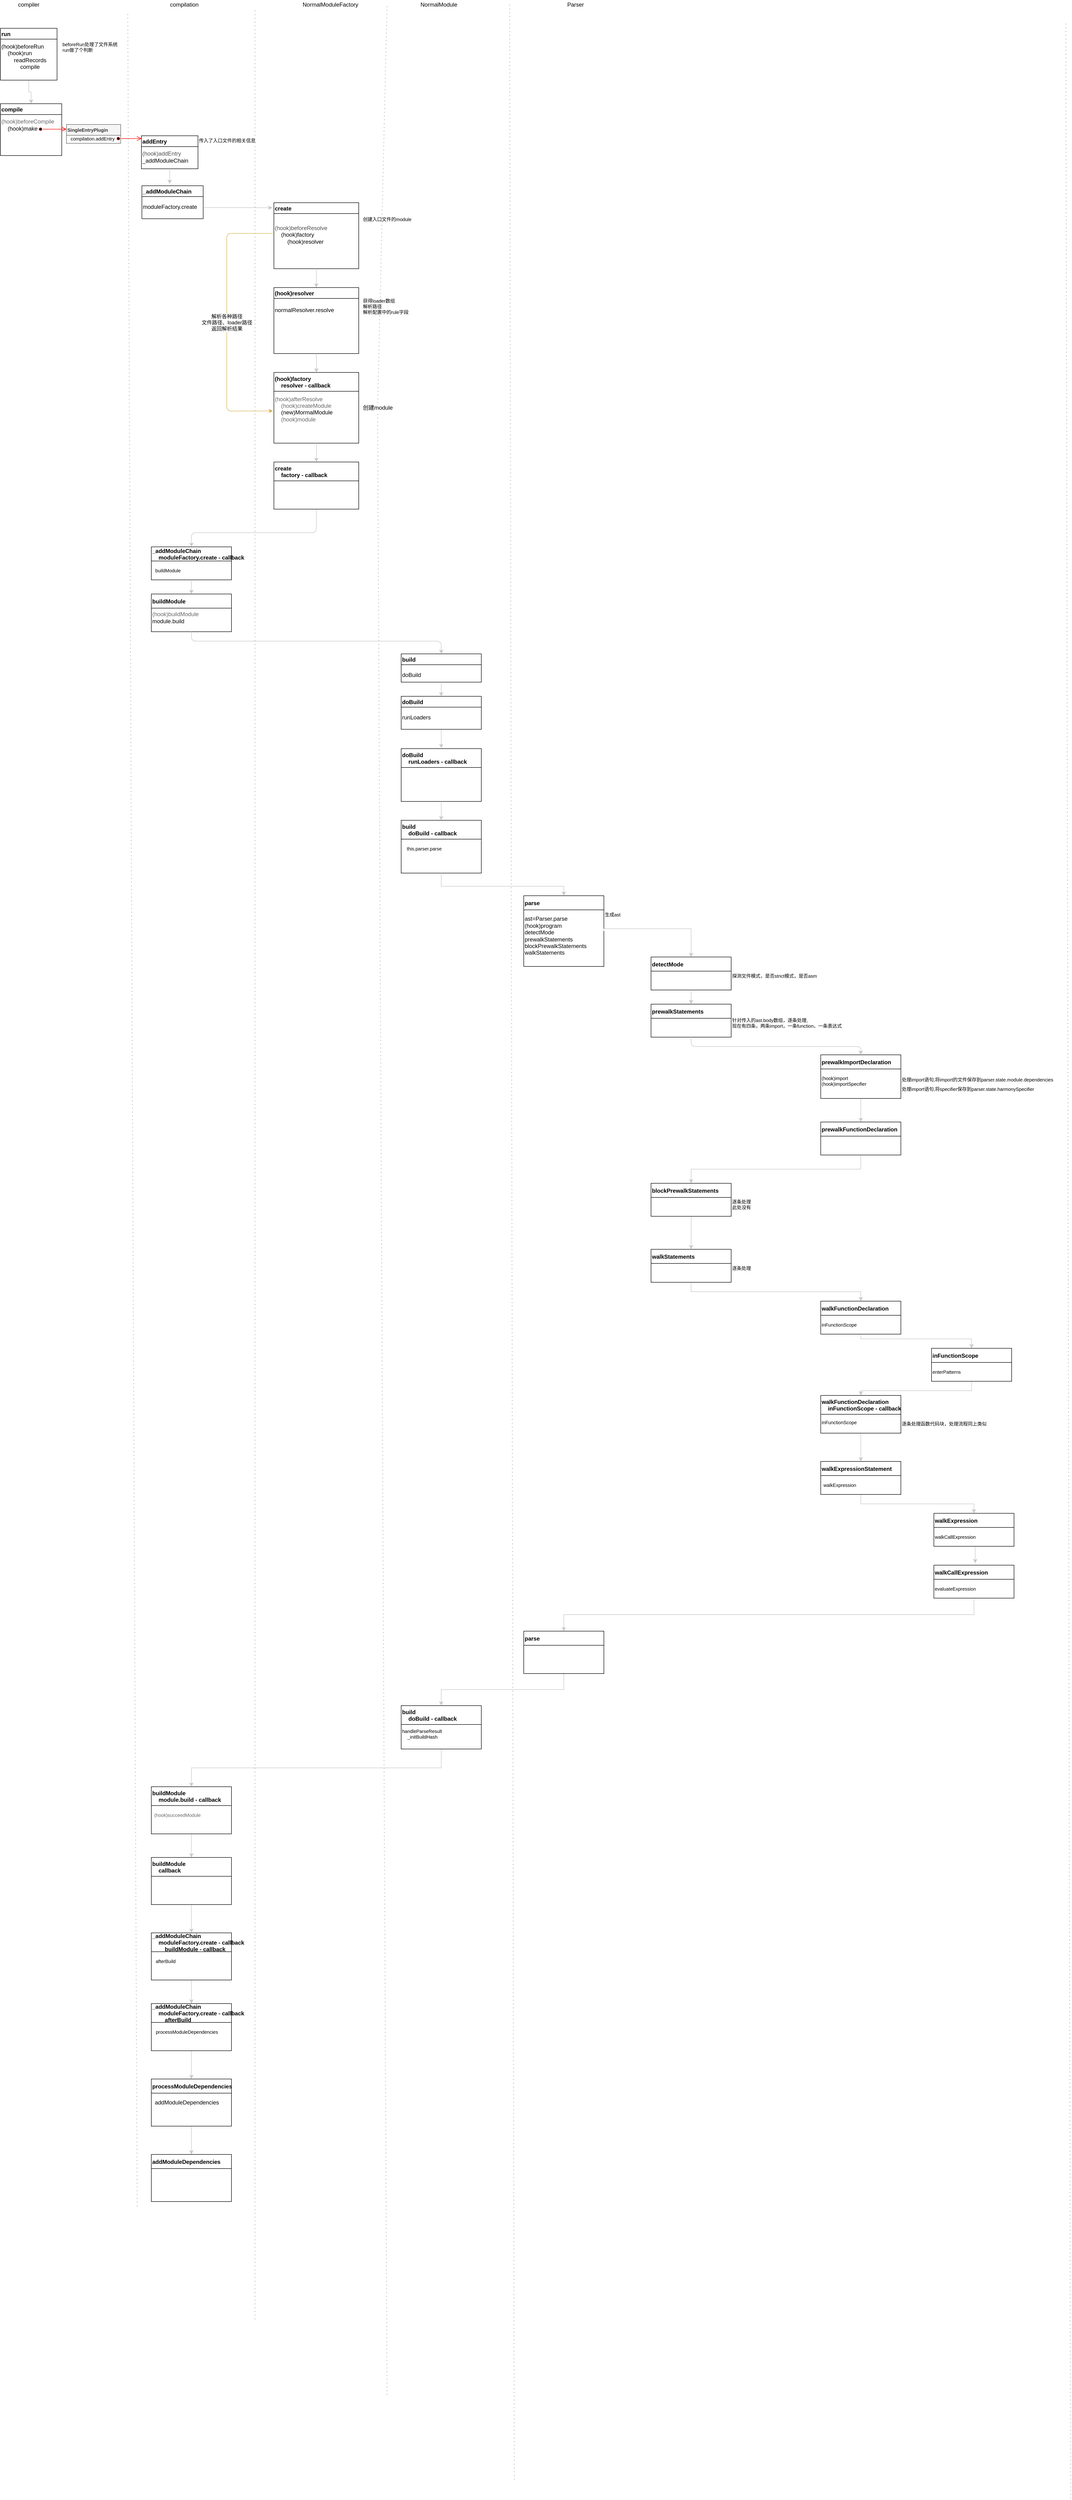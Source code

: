 <mxfile version="14.0.3" type="github">
  <diagram id="6BgOHTFHgBRa7XXHfq-5" name="Page-1">
    <mxGraphModel dx="1920" dy="939" grid="1" gridSize="10" guides="1" tooltips="1" connect="1" arrows="1" fold="1" page="1" pageScale="1" pageWidth="827" pageHeight="1169" math="0" shadow="0">
      <root>
        <mxCell id="0" />
        <mxCell id="1" parent="0" />
        <mxCell id="rxVHNWmWw3qq-OFvizci-1" value="" style="endArrow=none;dashed=1;html=1;dashPattern=1 3;strokeWidth=2;strokeColor=#C7C7C7;" parent="1" edge="1">
          <mxGeometry width="50" height="50" relative="1" as="geometry">
            <mxPoint x="350" y="4750" as="sourcePoint" />
            <mxPoint x="330" y="100" as="targetPoint" />
          </mxGeometry>
        </mxCell>
        <mxCell id="rxVHNWmWw3qq-OFvizci-3" value="compiler" style="text;html=1;strokeColor=none;fillColor=none;align=center;verticalAlign=middle;whiteSpace=wrap;rounded=0;" parent="1" vertex="1">
          <mxGeometry x="100" y="70" width="40" height="20" as="geometry" />
        </mxCell>
        <mxCell id="h6ZV4v813gA91Fd8-JpO-1" style="edgeStyle=orthogonalEdgeStyle;rounded=0;orthogonalLoop=1;jettySize=auto;html=1;entryX=0.5;entryY=0;entryDx=0;entryDy=0;strokeColor=#C7C7C7;" edge="1" parent="1" source="rxVHNWmWw3qq-OFvizci-5" target="rxVHNWmWw3qq-OFvizci-9">
          <mxGeometry relative="1" as="geometry" />
        </mxCell>
        <mxCell id="rxVHNWmWw3qq-OFvizci-5" value="run" style="swimlane;align=left;" parent="1" vertex="1">
          <mxGeometry x="60" y="130" width="120" height="110" as="geometry" />
        </mxCell>
        <mxCell id="rxVHNWmWw3qq-OFvizci-6" value="(hook)beforeRun&lt;br&gt;&amp;nbsp; &amp;nbsp; (hook)run&lt;br&gt;&amp;nbsp; &amp;nbsp; &amp;nbsp; &amp;nbsp; readRecords&lt;br&gt;&amp;nbsp; &amp;nbsp; &amp;nbsp; &amp;nbsp; &amp;nbsp; &amp;nbsp; compile" style="text;html=1;align=left;verticalAlign=middle;resizable=0;points=[];autosize=1;" parent="rxVHNWmWw3qq-OFvizci-5" vertex="1">
          <mxGeometry y="30" width="110" height="60" as="geometry" />
        </mxCell>
        <mxCell id="rxVHNWmWw3qq-OFvizci-9" value="compile" style="swimlane;align=left;" parent="1" vertex="1">
          <mxGeometry x="60" y="290" width="130" height="110" as="geometry" />
        </mxCell>
        <mxCell id="rxVHNWmWw3qq-OFvizci-11" value="&lt;font color=&quot;#666666&quot;&gt;(hook)beforeCompile&lt;br&gt;&lt;/font&gt;&amp;nbsp; &amp;nbsp; (hook)make" style="text;html=1;align=left;verticalAlign=middle;resizable=0;points=[];autosize=1;" parent="rxVHNWmWw3qq-OFvizci-9" vertex="1">
          <mxGeometry y="30" width="130" height="30" as="geometry" />
        </mxCell>
        <mxCell id="QC7sre-XqN9Exx4dISkb-17" value="" style="ellipse;html=1;shape=startState;fillColor=#000000;strokeColor=#ff0000;fontSize=10;align=left;" parent="rxVHNWmWw3qq-OFvizci-9" vertex="1">
          <mxGeometry x="80" y="49" width="10" height="10" as="geometry" />
        </mxCell>
        <mxCell id="rxVHNWmWw3qq-OFvizci-15" value="SingleEntryPlugin" style="swimlane;align=left;fillColor=#f5f5f5;strokeColor=#666666;fontColor=#333333;fontSize=10;" parent="1" vertex="1">
          <mxGeometry x="200" y="334" width="115" height="40" as="geometry" />
        </mxCell>
        <mxCell id="rxVHNWmWw3qq-OFvizci-16" value="compilation.addEntry" style="text;html=1;align=center;verticalAlign=middle;resizable=0;points=[];autosize=1;fontSize=10;" parent="rxVHNWmWw3qq-OFvizci-15" vertex="1">
          <mxGeometry y="20" width="110" height="20" as="geometry" />
        </mxCell>
        <mxCell id="QC7sre-XqN9Exx4dISkb-22" value="" style="ellipse;html=1;shape=startState;fillColor=#000000;strokeColor=#ff0000;fontSize=10;align=left;" parent="rxVHNWmWw3qq-OFvizci-15" vertex="1">
          <mxGeometry x="105" y="25" width="10" height="10" as="geometry" />
        </mxCell>
        <mxCell id="rxVHNWmWw3qq-OFvizci-17" value="compilation" style="text;html=1;strokeColor=none;fillColor=none;align=center;verticalAlign=middle;whiteSpace=wrap;rounded=0;" parent="1" vertex="1">
          <mxGeometry x="430" y="70" width="40" height="20" as="geometry" />
        </mxCell>
        <mxCell id="rxVHNWmWw3qq-OFvizci-18" value="addEntry" style="swimlane;align=left;" parent="1" vertex="1">
          <mxGeometry x="359" y="358" width="120" height="70" as="geometry" />
        </mxCell>
        <mxCell id="rxVHNWmWw3qq-OFvizci-19" value="&lt;font color=&quot;#4d4d4d&quot;&gt;(hook)addEntry&lt;br&gt;&lt;/font&gt;_addModuleChain" style="text;html=1;align=left;verticalAlign=middle;resizable=0;points=[];autosize=1;" parent="rxVHNWmWw3qq-OFvizci-18" vertex="1">
          <mxGeometry y="30" width="110" height="30" as="geometry" />
        </mxCell>
        <mxCell id="rxVHNWmWw3qq-OFvizci-20" value="_addModuleChain" style="swimlane;align=left;" parent="1" vertex="1">
          <mxGeometry x="360" y="464" width="130" height="70" as="geometry" />
        </mxCell>
        <mxCell id="rxVHNWmWw3qq-OFvizci-21" value="moduleFactory.create" style="text;html=1;align=left;verticalAlign=middle;resizable=0;points=[];autosize=1;" parent="rxVHNWmWw3qq-OFvizci-20" vertex="1">
          <mxGeometry y="35" width="130" height="20" as="geometry" />
        </mxCell>
        <mxCell id="rxVHNWmWw3qq-OFvizci-22" value="" style="endArrow=none;dashed=1;html=1;dashPattern=1 3;strokeWidth=2;strokeColor=#C7C7C7;" parent="1" edge="1">
          <mxGeometry width="50" height="50" relative="1" as="geometry">
            <mxPoint x="600" y="4990" as="sourcePoint" />
            <mxPoint x="600.0" y="90" as="targetPoint" />
          </mxGeometry>
        </mxCell>
        <mxCell id="rxVHNWmWw3qq-OFvizci-23" value="NormalModuleFactory" style="text;html=1;strokeColor=none;fillColor=none;align=center;verticalAlign=middle;whiteSpace=wrap;rounded=0;" parent="1" vertex="1">
          <mxGeometry x="740" y="70" width="40" height="20" as="geometry" />
        </mxCell>
        <mxCell id="rxVHNWmWw3qq-OFvizci-25" value="create" style="swimlane;align=left;" parent="1" vertex="1">
          <mxGeometry x="640" y="500" width="180" height="140" as="geometry" />
        </mxCell>
        <mxCell id="rxVHNWmWw3qq-OFvizci-26" value="&lt;font color=&quot;#4d4d4d&quot;&gt;(hook)beforeResolve&lt;br&gt;&lt;/font&gt;&amp;nbsp; &amp;nbsp; (hook)factory&lt;br&gt;&amp;nbsp; &amp;nbsp; &amp;nbsp; &amp;nbsp; (hook)resolver&lt;br&gt;&amp;nbsp; &amp;nbsp; &amp;nbsp; &amp;nbsp; &amp;nbsp; &amp;nbsp;" style="text;html=1;align=left;verticalAlign=middle;resizable=0;points=[];autosize=1;" parent="rxVHNWmWw3qq-OFvizci-25" vertex="1">
          <mxGeometry y="45" width="130" height="60" as="geometry" />
        </mxCell>
        <mxCell id="rxVHNWmWw3qq-OFvizci-27" value="_addModuleChain&#xa;    moduleFactory.create - callback" style="swimlane;align=left;startSize=30;" parent="1" vertex="1">
          <mxGeometry x="380" y="1230" width="170" height="70" as="geometry" />
        </mxCell>
        <mxCell id="rxVHNWmWw3qq-OFvizci-29" value="buildModule" style="text;html=1;align=center;verticalAlign=middle;resizable=0;points=[];autosize=1;fontSize=10;" parent="rxVHNWmWw3qq-OFvizci-27" vertex="1">
          <mxGeometry y="40" width="70" height="20" as="geometry" />
        </mxCell>
        <mxCell id="rxVHNWmWw3qq-OFvizci-30" value="buildModule" style="swimlane;align=left;startSize=30;" parent="1" vertex="1">
          <mxGeometry x="380" y="1330" width="170" height="80" as="geometry" />
        </mxCell>
        <mxCell id="rxVHNWmWw3qq-OFvizci-31" value="&lt;font color=&quot;#666666&quot;&gt;(hook)buildModule&lt;br&gt;&lt;/font&gt;module.build" style="text;html=1;align=left;verticalAlign=middle;resizable=0;points=[];autosize=1;" parent="rxVHNWmWw3qq-OFvizci-30" vertex="1">
          <mxGeometry y="35" width="110" height="30" as="geometry" />
        </mxCell>
        <mxCell id="rxVHNWmWw3qq-OFvizci-32" value="" style="endArrow=none;dashed=1;html=1;dashPattern=1 3;strokeWidth=2;strokeColor=#C7C7C7;" parent="1" edge="1" source="h6ZV4v813gA91Fd8-JpO-7">
          <mxGeometry width="50" height="50" relative="1" as="geometry">
            <mxPoint x="880" y="5150" as="sourcePoint" />
            <mxPoint x="880" y="80" as="targetPoint" />
          </mxGeometry>
        </mxCell>
        <mxCell id="rxVHNWmWw3qq-OFvizci-33" value="build" style="swimlane;align=left;" parent="1" vertex="1">
          <mxGeometry x="910" y="1457" width="170" height="60" as="geometry" />
        </mxCell>
        <mxCell id="rxVHNWmWw3qq-OFvizci-34" value="doBuild" style="text;html=1;align=left;verticalAlign=middle;resizable=0;points=[];autosize=1;" parent="rxVHNWmWw3qq-OFvizci-33" vertex="1">
          <mxGeometry y="35" width="60" height="20" as="geometry" />
        </mxCell>
        <mxCell id="rxVHNWmWw3qq-OFvizci-35" value="NormalModule" style="text;html=1;strokeColor=none;fillColor=none;align=center;verticalAlign=middle;whiteSpace=wrap;rounded=0;" parent="1" vertex="1">
          <mxGeometry x="970" y="70" width="40" height="20" as="geometry" />
        </mxCell>
        <mxCell id="QC7sre-XqN9Exx4dISkb-7" style="edgeStyle=orthogonalEdgeStyle;rounded=0;orthogonalLoop=1;jettySize=auto;html=1;exitX=0.5;exitY=1;exitDx=0;exitDy=0;strokeColor=#C7C7C7;fontSize=10;" parent="1" source="rxVHNWmWw3qq-OFvizci-36" edge="1">
          <mxGeometry relative="1" as="geometry">
            <mxPoint x="995" y="1657" as="targetPoint" />
            <Array as="points">
              <mxPoint x="995" y="1630" />
              <mxPoint x="995" y="1630" />
            </Array>
          </mxGeometry>
        </mxCell>
        <mxCell id="rxVHNWmWw3qq-OFvizci-36" value="doBuild" style="swimlane;align=left;" parent="1" vertex="1">
          <mxGeometry x="910" y="1547" width="170" height="70" as="geometry" />
        </mxCell>
        <mxCell id="rxVHNWmWw3qq-OFvizci-37" value="runLoaders&lt;br&gt;" style="text;html=1;align=left;verticalAlign=middle;resizable=0;points=[];autosize=1;" parent="rxVHNWmWw3qq-OFvizci-36" vertex="1">
          <mxGeometry y="35" width="80" height="20" as="geometry" />
        </mxCell>
        <mxCell id="rxVHNWmWw3qq-OFvizci-38" value="doBuild&#xa;    runLoaders - callback" style="swimlane;align=left;startSize=40;" parent="1" vertex="1">
          <mxGeometry x="910" y="1658" width="170" height="112" as="geometry" />
        </mxCell>
        <mxCell id="QC7sre-XqN9Exx4dISkb-1" value="" style="endArrow=none;dashed=1;html=1;dashPattern=1 3;strokeWidth=2;strokeColor=#C7C7C7;" parent="1" edge="1">
          <mxGeometry width="50" height="50" relative="1" as="geometry">
            <mxPoint x="1150" y="5330" as="sourcePoint" />
            <mxPoint x="1140" y="80" as="targetPoint" />
          </mxGeometry>
        </mxCell>
        <mxCell id="QC7sre-XqN9Exx4dISkb-2" value="Parser" style="text;html=1;strokeColor=none;fillColor=none;align=center;verticalAlign=middle;whiteSpace=wrap;rounded=0;" parent="1" vertex="1">
          <mxGeometry x="1260" y="70" width="40" height="20" as="geometry" />
        </mxCell>
        <mxCell id="QC7sre-XqN9Exx4dISkb-3" value="parse" style="swimlane;align=left;startSize=30;" parent="1" vertex="1">
          <mxGeometry x="1170" y="1970" width="170" height="150" as="geometry" />
        </mxCell>
        <mxCell id="QC7sre-XqN9Exx4dISkb-4" value="ast=Parser.parse&lt;br&gt;(hook)program&lt;br&gt;detectMode&lt;br&gt;prewalkStatements&lt;br&gt;blockPrewalkStatements&lt;br&gt;walkStatements" style="text;html=1;align=left;verticalAlign=middle;resizable=0;points=[];autosize=1;" parent="QC7sre-XqN9Exx4dISkb-3" vertex="1">
          <mxGeometry y="40" width="150" height="90" as="geometry" />
        </mxCell>
        <mxCell id="QC7sre-XqN9Exx4dISkb-18" value="" style="edgeStyle=orthogonalEdgeStyle;html=1;verticalAlign=bottom;endArrow=open;endSize=8;strokeColor=#ff0000;fontSize=10;entryX=0;entryY=0.25;entryDx=0;entryDy=0;" parent="1" source="QC7sre-XqN9Exx4dISkb-17" target="rxVHNWmWw3qq-OFvizci-15" edge="1">
          <mxGeometry relative="1" as="geometry">
            <mxPoint x="155" y="430" as="targetPoint" />
          </mxGeometry>
        </mxCell>
        <mxCell id="QC7sre-XqN9Exx4dISkb-23" value="" style="edgeStyle=orthogonalEdgeStyle;html=1;verticalAlign=bottom;endArrow=open;endSize=8;strokeColor=#ff0000;fontSize=10;entryX=0.002;entryY=0.083;entryDx=0;entryDy=0;entryPerimeter=0;" parent="1" source="QC7sre-XqN9Exx4dISkb-22" target="rxVHNWmWw3qq-OFvizci-18" edge="1">
          <mxGeometry relative="1" as="geometry">
            <mxPoint x="365" y="364" as="targetPoint" />
          </mxGeometry>
        </mxCell>
        <mxCell id="QC7sre-XqN9Exx4dISkb-24" value="" style="endArrow=classic;html=1;strokeColor=#C7C7C7;fontSize=10;exitX=1.015;exitY=0.56;exitDx=0;exitDy=0;exitPerimeter=0;entryX=-0.018;entryY=0.076;entryDx=0;entryDy=0;entryPerimeter=0;" parent="1" source="rxVHNWmWw3qq-OFvizci-21" target="rxVHNWmWw3qq-OFvizci-25" edge="1">
          <mxGeometry width="50" height="50" relative="1" as="geometry">
            <mxPoint x="330" y="414" as="sourcePoint" />
            <mxPoint x="380" y="364" as="targetPoint" />
          </mxGeometry>
        </mxCell>
        <mxCell id="QC7sre-XqN9Exx4dISkb-25" value="" style="endArrow=classic;html=1;strokeColor=#C7C7C7;fontSize=10;entryX=0.5;entryY=0;entryDx=0;entryDy=0;exitX=0.5;exitY=1;exitDx=0;exitDy=0;" parent="1" source="QC7sre-XqN9Exx4dISkb-43" target="rxVHNWmWw3qq-OFvizci-27" edge="1">
          <mxGeometry width="50" height="50" relative="1" as="geometry">
            <mxPoint x="465" y="1150" as="sourcePoint" />
            <mxPoint x="700" y="1290" as="targetPoint" />
            <Array as="points">
              <mxPoint x="730" y="1200" />
              <mxPoint x="465" y="1200" />
            </Array>
          </mxGeometry>
        </mxCell>
        <mxCell id="QC7sre-XqN9Exx4dISkb-26" value="" style="endArrow=classic;html=1;strokeColor=#C7C7C7;fontSize=10;exitX=0.5;exitY=1;exitDx=0;exitDy=0;entryX=0.5;entryY=0;entryDx=0;entryDy=0;" parent="1" source="rxVHNWmWw3qq-OFvizci-27" target="rxVHNWmWw3qq-OFvizci-30" edge="1">
          <mxGeometry width="50" height="50" relative="1" as="geometry">
            <mxPoint x="650" y="1340" as="sourcePoint" />
            <mxPoint x="700" y="1290" as="targetPoint" />
          </mxGeometry>
        </mxCell>
        <mxCell id="QC7sre-XqN9Exx4dISkb-27" value="" style="endArrow=classic;html=1;strokeColor=#C7C7C7;fontSize=10;entryX=0.5;entryY=0;entryDx=0;entryDy=0;" parent="1" target="rxVHNWmWw3qq-OFvizci-33" edge="1">
          <mxGeometry width="50" height="50" relative="1" as="geometry">
            <mxPoint x="465" y="1410" as="sourcePoint" />
            <mxPoint x="475" y="1340" as="targetPoint" />
            <Array as="points">
              <mxPoint x="465" y="1430" />
              <mxPoint x="995" y="1430" />
            </Array>
          </mxGeometry>
        </mxCell>
        <mxCell id="QC7sre-XqN9Exx4dISkb-30" style="edgeStyle=orthogonalEdgeStyle;rounded=0;orthogonalLoop=1;jettySize=auto;html=1;exitX=0.5;exitY=1;exitDx=0;exitDy=0;strokeColor=#C7C7C7;fontSize=10;" parent="1" source="rxVHNWmWw3qq-OFvizci-18" edge="1">
          <mxGeometry relative="1" as="geometry">
            <mxPoint x="130" y="250" as="sourcePoint" />
            <mxPoint x="419" y="460" as="targetPoint" />
          </mxGeometry>
        </mxCell>
        <mxCell id="QC7sre-XqN9Exx4dISkb-32" value="beforeRun处理了文件系统&lt;br&gt;&lt;div style=&quot;text-align: left&quot;&gt;&lt;span&gt;run做了个判断&lt;/span&gt;&lt;/div&gt;" style="text;html=1;strokeColor=none;fillColor=none;align=center;verticalAlign=middle;whiteSpace=wrap;rounded=0;fontSize=10;" parent="1" vertex="1">
          <mxGeometry x="180" y="160" width="140" height="20" as="geometry" />
        </mxCell>
        <mxCell id="QC7sre-XqN9Exx4dISkb-33" value="&lt;div&gt;&lt;span&gt;传入了入口文件的相关信息&lt;/span&gt;&lt;/div&gt;" style="text;html=1;strokeColor=none;fillColor=none;align=left;verticalAlign=middle;whiteSpace=wrap;rounded=0;fontSize=10;" parent="1" vertex="1">
          <mxGeometry x="479" y="358" width="140" height="20" as="geometry" />
        </mxCell>
        <mxCell id="QC7sre-XqN9Exx4dISkb-34" value="创建入口文件的module" style="text;html=1;strokeColor=none;fillColor=none;align=left;verticalAlign=middle;whiteSpace=wrap;rounded=0;fontSize=10;" parent="1" vertex="1">
          <mxGeometry x="827" y="525" width="140" height="20" as="geometry" />
        </mxCell>
        <mxCell id="QC7sre-XqN9Exx4dISkb-35" value="(hook)resolver" style="swimlane;align=left;" parent="1" vertex="1">
          <mxGeometry x="640" y="680" width="180" height="140" as="geometry" />
        </mxCell>
        <mxCell id="QC7sre-XqN9Exx4dISkb-36" value="normalResolver.resolve&lt;br&gt;&amp;nbsp; &amp;nbsp;&amp;nbsp;" style="text;html=1;align=left;verticalAlign=middle;resizable=0;points=[];autosize=1;" parent="QC7sre-XqN9Exx4dISkb-35" vertex="1">
          <mxGeometry y="40" width="140" height="30" as="geometry" />
        </mxCell>
        <mxCell id="QC7sre-XqN9Exx4dISkb-37" value="获得loader数组&lt;br&gt;解析路径&lt;br&gt;解析配置中的rule字段" style="text;html=1;strokeColor=none;fillColor=none;align=left;verticalAlign=middle;whiteSpace=wrap;rounded=0;fontSize=10;" parent="1" vertex="1">
          <mxGeometry x="827" y="710" width="140" height="20" as="geometry" />
        </mxCell>
        <mxCell id="QC7sre-XqN9Exx4dISkb-38" value="(hook)factory&#xa;    resolver - callback" style="swimlane;align=left;startSize=40;" parent="1" vertex="1">
          <mxGeometry x="640" y="860" width="180" height="150" as="geometry" />
        </mxCell>
        <mxCell id="QC7sre-XqN9Exx4dISkb-39" value="&lt;font color=&quot;#666666&quot;&gt;(hook)afterResolve&lt;br&gt;&amp;nbsp; &amp;nbsp; (hook)createModule&lt;br&gt;&lt;/font&gt;&amp;nbsp; &amp;nbsp; (new)MormalModule&lt;br&gt;&lt;font color=&quot;#666666&quot;&gt;&amp;nbsp; &amp;nbsp; (hook)module&lt;br&gt;&lt;/font&gt;&amp;nbsp; &amp;nbsp;&amp;nbsp;" style="text;html=1;align=left;verticalAlign=middle;resizable=0;points=[];autosize=1;" parent="QC7sre-XqN9Exx4dISkb-38" vertex="1">
          <mxGeometry y="45" width="140" height="80" as="geometry" />
        </mxCell>
        <mxCell id="QC7sre-XqN9Exx4dISkb-40" value="" style="endArrow=classic;html=1;strokeColor=#C7C7C7;fontSize=10;entryX=0.5;entryY=0;entryDx=0;entryDy=0;exitX=0.5;exitY=1;exitDx=0;exitDy=0;" parent="1" source="rxVHNWmWw3qq-OFvizci-25" target="QC7sre-XqN9Exx4dISkb-35" edge="1">
          <mxGeometry width="50" height="50" relative="1" as="geometry">
            <mxPoint x="455.0" y="620" as="sourcePoint" />
            <mxPoint x="455.0" y="700" as="targetPoint" />
            <Array as="points" />
          </mxGeometry>
        </mxCell>
        <mxCell id="QC7sre-XqN9Exx4dISkb-42" style="edgeStyle=orthogonalEdgeStyle;rounded=0;orthogonalLoop=1;jettySize=auto;html=1;strokeColor=#C7C7C7;fontSize=10;" parent="1" target="QC7sre-XqN9Exx4dISkb-38" edge="1">
          <mxGeometry relative="1" as="geometry">
            <mxPoint x="730" y="820" as="sourcePoint" />
          </mxGeometry>
        </mxCell>
        <mxCell id="QC7sre-XqN9Exx4dISkb-43" value="create&#xa;    factory - callback" style="swimlane;align=left;startSize=40;" parent="1" vertex="1">
          <mxGeometry x="640" y="1050" width="180" height="100" as="geometry" />
        </mxCell>
        <mxCell id="QC7sre-XqN9Exx4dISkb-45" style="edgeStyle=orthogonalEdgeStyle;rounded=0;orthogonalLoop=1;jettySize=auto;html=1;strokeColor=#C7C7C7;fontSize=10;" parent="1" target="QC7sre-XqN9Exx4dISkb-43" edge="1">
          <mxGeometry relative="1" as="geometry">
            <mxPoint x="730" y="1010" as="sourcePoint" />
            <mxPoint x="740.0" y="870" as="targetPoint" />
          </mxGeometry>
        </mxCell>
        <mxCell id="QC7sre-XqN9Exx4dISkb-46" value="" style="endArrow=classic;html=1;strokeColor=#C7C7C7;fontSize=10;exitX=0.5;exitY=1;exitDx=0;exitDy=0;entryX=0.5;entryY=0;entryDx=0;entryDy=0;" parent="1" source="rxVHNWmWw3qq-OFvizci-33" target="rxVHNWmWw3qq-OFvizci-36" edge="1">
          <mxGeometry width="50" height="50" relative="1" as="geometry">
            <mxPoint x="472.5" y="1750" as="sourcePoint" />
            <mxPoint x="475" y="1780" as="targetPoint" />
          </mxGeometry>
        </mxCell>
        <mxCell id="QC7sre-XqN9Exx4dISkb-47" value="build&#xa;    doBuild - callback" style="swimlane;align=left;startSize=40;" parent="1" vertex="1">
          <mxGeometry x="910" y="1810" width="170" height="112" as="geometry" />
        </mxCell>
        <mxCell id="QC7sre-XqN9Exx4dISkb-48" value="this.parser.parse" style="text;html=1;align=left;verticalAlign=middle;resizable=0;points=[];autosize=1;fontSize=10;" parent="QC7sre-XqN9Exx4dISkb-47" vertex="1">
          <mxGeometry x="10" y="50" width="90" height="20" as="geometry" />
        </mxCell>
        <mxCell id="QC7sre-XqN9Exx4dISkb-49" style="edgeStyle=orthogonalEdgeStyle;rounded=0;orthogonalLoop=1;jettySize=auto;html=1;exitX=0.5;exitY=1;exitDx=0;exitDy=0;strokeColor=#C7C7C7;fontSize=10;entryX=0.5;entryY=0;entryDx=0;entryDy=0;" parent="1" source="rxVHNWmWw3qq-OFvizci-38" target="QC7sre-XqN9Exx4dISkb-47" edge="1">
          <mxGeometry relative="1" as="geometry">
            <mxPoint x="1005" y="1627" as="sourcePoint" />
            <mxPoint x="1005" y="1667" as="targetPoint" />
            <Array as="points">
              <mxPoint x="995" y="1790" />
              <mxPoint x="995" y="1790" />
            </Array>
          </mxGeometry>
        </mxCell>
        <mxCell id="QC7sre-XqN9Exx4dISkb-50" style="edgeStyle=orthogonalEdgeStyle;rounded=0;orthogonalLoop=1;jettySize=auto;html=1;exitX=0.5;exitY=1;exitDx=0;exitDy=0;strokeColor=#C7C7C7;fontSize=10;entryX=0.5;entryY=0;entryDx=0;entryDy=0;" parent="1" source="QC7sre-XqN9Exx4dISkb-47" target="QC7sre-XqN9Exx4dISkb-3" edge="1">
          <mxGeometry relative="1" as="geometry">
            <mxPoint x="1005" y="1780" as="sourcePoint" />
            <mxPoint x="1005" y="1820" as="targetPoint" />
            <Array as="points">
              <mxPoint x="995" y="1950" />
              <mxPoint x="1255" y="1950" />
            </Array>
          </mxGeometry>
        </mxCell>
        <mxCell id="QC7sre-XqN9Exx4dISkb-51" value="生成ast" style="text;html=1;align=left;verticalAlign=middle;resizable=0;points=[];autosize=1;fontSize=10;" parent="1" vertex="1">
          <mxGeometry x="1340" y="2000" width="50" height="20" as="geometry" />
        </mxCell>
        <mxCell id="QC7sre-XqN9Exx4dISkb-52" value="detectMode" style="swimlane;align=left;startSize=30;" parent="1" vertex="1">
          <mxGeometry x="1440" y="2100" width="170" height="70" as="geometry" />
        </mxCell>
        <mxCell id="QC7sre-XqN9Exx4dISkb-54" value="探测文件模式，是否strict模式，是否asm" style="text;html=1;align=left;verticalAlign=middle;resizable=0;points=[];autosize=1;fontSize=10;" parent="1" vertex="1">
          <mxGeometry x="1610" y="2130" width="200" height="20" as="geometry" />
        </mxCell>
        <mxCell id="QC7sre-XqN9Exx4dISkb-55" value="prewalkStatements" style="swimlane;align=left;startSize=30;" parent="1" vertex="1">
          <mxGeometry x="1440" y="2200" width="170" height="70" as="geometry" />
        </mxCell>
        <mxCell id="QC7sre-XqN9Exx4dISkb-56" value="针对传入的ast.body数组，逐条处理,&lt;br&gt;现在有四条，两条import，一条function，一条表达式" style="text;html=1;align=left;verticalAlign=middle;resizable=0;points=[];autosize=1;fontSize=10;" parent="1" vertex="1">
          <mxGeometry x="1610" y="2225" width="250" height="30" as="geometry" />
        </mxCell>
        <mxCell id="QC7sre-XqN9Exx4dISkb-68" style="edgeStyle=orthogonalEdgeStyle;rounded=0;orthogonalLoop=1;jettySize=auto;html=1;exitX=0.5;exitY=1;exitDx=0;exitDy=0;entryX=0.5;entryY=0;entryDx=0;entryDy=0;strokeColor=#C7C7C7;fontSize=10;" parent="1" source="QC7sre-XqN9Exx4dISkb-57" target="QC7sre-XqN9Exx4dISkb-65" edge="1">
          <mxGeometry relative="1" as="geometry" />
        </mxCell>
        <mxCell id="QC7sre-XqN9Exx4dISkb-57" value="prewalkImportDeclaration" style="swimlane;align=left;startSize=30;" parent="1" vertex="1">
          <mxGeometry x="1800" y="2307.5" width="170" height="92.5" as="geometry" />
        </mxCell>
        <mxCell id="QC7sre-XqN9Exx4dISkb-59" value="(hook)import&lt;br&gt;(hook)importSpecifier" style="text;html=1;align=left;verticalAlign=middle;resizable=0;points=[];autosize=1;fontSize=10;" parent="QC7sre-XqN9Exx4dISkb-57" vertex="1">
          <mxGeometry y="40" width="110" height="30" as="geometry" />
        </mxCell>
        <mxCell id="QC7sre-XqN9Exx4dISkb-58" value="处理import语句,将import的文件保存到parser.state.module.dependencies" style="text;html=1;align=left;verticalAlign=middle;resizable=0;points=[];autosize=1;fontSize=10;" parent="1" vertex="1">
          <mxGeometry x="1970" y="2350" width="340" height="20" as="geometry" />
        </mxCell>
        <mxCell id="QC7sre-XqN9Exx4dISkb-60" style="edgeStyle=orthogonalEdgeStyle;rounded=0;orthogonalLoop=1;jettySize=auto;html=1;exitX=1;exitY=0.5;exitDx=0;exitDy=0;strokeColor=#C7C7C7;fontSize=10;entryX=0.5;entryY=0;entryDx=0;entryDy=0;" parent="1" source="QC7sre-XqN9Exx4dISkb-3" target="QC7sre-XqN9Exx4dISkb-52" edge="1">
          <mxGeometry relative="1" as="geometry">
            <mxPoint x="1005" y="1932.0" as="sourcePoint" />
            <mxPoint x="1265" y="1980.0" as="targetPoint" />
            <Array as="points">
              <mxPoint x="1340" y="2040" />
            </Array>
          </mxGeometry>
        </mxCell>
        <mxCell id="QC7sre-XqN9Exx4dISkb-62" style="edgeStyle=orthogonalEdgeStyle;rounded=0;orthogonalLoop=1;jettySize=auto;html=1;strokeColor=#C7C7C7;fontSize=10;entryX=0.5;entryY=0;entryDx=0;entryDy=0;" parent="1" target="QC7sre-XqN9Exx4dISkb-55" edge="1">
          <mxGeometry relative="1" as="geometry">
            <mxPoint x="1525" y="2170" as="sourcePoint" />
            <mxPoint x="1535" y="2110" as="targetPoint" />
            <Array as="points">
              <mxPoint x="1525" y="2170" />
            </Array>
          </mxGeometry>
        </mxCell>
        <mxCell id="QC7sre-XqN9Exx4dISkb-63" value="" style="endArrow=classic;html=1;strokeColor=#C7C7C7;fontSize=10;entryX=0.5;entryY=0;entryDx=0;entryDy=0;exitX=0.5;exitY=1;exitDx=0;exitDy=0;" parent="1" source="QC7sre-XqN9Exx4dISkb-55" target="QC7sre-XqN9Exx4dISkb-57" edge="1">
          <mxGeometry width="50" height="50" relative="1" as="geometry">
            <mxPoint x="1260" y="2510" as="sourcePoint" />
            <mxPoint x="1310" y="2460" as="targetPoint" />
            <Array as="points">
              <mxPoint x="1525" y="2290" />
              <mxPoint x="1885" y="2290" />
            </Array>
          </mxGeometry>
        </mxCell>
        <mxCell id="QC7sre-XqN9Exx4dISkb-64" value="处理import语句,将specifier保存到parser.state.harmonySpecifier" style="text;html=1;align=left;verticalAlign=middle;resizable=0;points=[];autosize=1;fontSize=10;" parent="1" vertex="1">
          <mxGeometry x="1970" y="2370" width="300" height="20" as="geometry" />
        </mxCell>
        <mxCell id="QC7sre-XqN9Exx4dISkb-70" style="edgeStyle=orthogonalEdgeStyle;rounded=0;orthogonalLoop=1;jettySize=auto;html=1;exitX=0.5;exitY=1;exitDx=0;exitDy=0;entryX=0.5;entryY=0;entryDx=0;entryDy=0;strokeColor=#C7C7C7;fontSize=10;" parent="1" source="QC7sre-XqN9Exx4dISkb-65" target="QC7sre-XqN9Exx4dISkb-71" edge="1">
          <mxGeometry relative="1" as="geometry">
            <mxPoint x="1885" y="2570" as="targetPoint" />
          </mxGeometry>
        </mxCell>
        <mxCell id="QC7sre-XqN9Exx4dISkb-65" value="prewalkFunctionDeclaration" style="swimlane;align=left;startSize=30;" parent="1" vertex="1">
          <mxGeometry x="1800" y="2450" width="170" height="70" as="geometry" />
        </mxCell>
        <mxCell id="QC7sre-XqN9Exx4dISkb-74" style="edgeStyle=orthogonalEdgeStyle;rounded=0;orthogonalLoop=1;jettySize=auto;html=1;exitX=0.5;exitY=1;exitDx=0;exitDy=0;entryX=0.5;entryY=0;entryDx=0;entryDy=0;strokeColor=#C7C7C7;fontSize=10;" parent="1" source="QC7sre-XqN9Exx4dISkb-71" target="QC7sre-XqN9Exx4dISkb-73" edge="1">
          <mxGeometry relative="1" as="geometry" />
        </mxCell>
        <mxCell id="QC7sre-XqN9Exx4dISkb-71" value="blockPrewalkStatements" style="swimlane;align=left;startSize=30;" parent="1" vertex="1">
          <mxGeometry x="1440" y="2580" width="170" height="70" as="geometry" />
        </mxCell>
        <mxCell id="QC7sre-XqN9Exx4dISkb-72" value="逐条处理&lt;br&gt;此处没有" style="text;html=1;align=left;verticalAlign=middle;resizable=0;points=[];autosize=1;fontSize=10;" parent="1" vertex="1">
          <mxGeometry x="1610" y="2610" width="60" height="30" as="geometry" />
        </mxCell>
        <mxCell id="QC7sre-XqN9Exx4dISkb-77" style="edgeStyle=orthogonalEdgeStyle;rounded=0;orthogonalLoop=1;jettySize=auto;html=1;entryX=0.5;entryY=0;entryDx=0;entryDy=0;strokeColor=#C7C7C7;fontSize=10;exitX=0.5;exitY=1;exitDx=0;exitDy=0;" parent="1" source="QC7sre-XqN9Exx4dISkb-73" target="QC7sre-XqN9Exx4dISkb-76" edge="1">
          <mxGeometry relative="1" as="geometry" />
        </mxCell>
        <mxCell id="QC7sre-XqN9Exx4dISkb-73" value="walkStatements" style="swimlane;align=left;startSize=30;" parent="1" vertex="1">
          <mxGeometry x="1440" y="2720" width="170" height="70" as="geometry" />
        </mxCell>
        <mxCell id="QC7sre-XqN9Exx4dISkb-75" value="逐条处理" style="text;html=1;align=left;verticalAlign=middle;resizable=0;points=[];autosize=1;fontSize=10;" parent="1" vertex="1">
          <mxGeometry x="1610" y="2750" width="60" height="20" as="geometry" />
        </mxCell>
        <mxCell id="QC7sre-XqN9Exx4dISkb-81" style="edgeStyle=orthogonalEdgeStyle;rounded=0;orthogonalLoop=1;jettySize=auto;html=1;exitX=0.5;exitY=1;exitDx=0;exitDy=0;entryX=0.5;entryY=0;entryDx=0;entryDy=0;strokeColor=#C7C7C7;fontSize=10;" parent="1" source="QC7sre-XqN9Exx4dISkb-76" target="QC7sre-XqN9Exx4dISkb-79" edge="1">
          <mxGeometry relative="1" as="geometry">
            <Array as="points">
              <mxPoint x="1885" y="2910" />
              <mxPoint x="2120" y="2910" />
            </Array>
          </mxGeometry>
        </mxCell>
        <mxCell id="QC7sre-XqN9Exx4dISkb-76" value="walkFunctionDeclaration" style="swimlane;align=left;startSize=30;" parent="1" vertex="1">
          <mxGeometry x="1800" y="2830" width="170" height="70" as="geometry" />
        </mxCell>
        <mxCell id="QC7sre-XqN9Exx4dISkb-78" value="inFunctionScope" style="text;html=1;align=left;verticalAlign=middle;resizable=0;points=[];autosize=1;fontSize=10;" parent="QC7sre-XqN9Exx4dISkb-76" vertex="1">
          <mxGeometry y="40" width="90" height="20" as="geometry" />
        </mxCell>
        <mxCell id="QC7sre-XqN9Exx4dISkb-87" style="edgeStyle=orthogonalEdgeStyle;rounded=0;orthogonalLoop=1;jettySize=auto;html=1;exitX=0.5;exitY=1;exitDx=0;exitDy=0;entryX=0.5;entryY=0;entryDx=0;entryDy=0;strokeColor=#C7C7C7;fontSize=10;" parent="1" source="QC7sre-XqN9Exx4dISkb-79" target="QC7sre-XqN9Exx4dISkb-82" edge="1">
          <mxGeometry relative="1" as="geometry">
            <Array as="points">
              <mxPoint x="2120" y="3020" />
              <mxPoint x="1885" y="3020" />
            </Array>
          </mxGeometry>
        </mxCell>
        <mxCell id="QC7sre-XqN9Exx4dISkb-79" value="inFunctionScope" style="swimlane;align=left;startSize=30;" parent="1" vertex="1">
          <mxGeometry x="2035" y="2930" width="170" height="70" as="geometry" />
        </mxCell>
        <mxCell id="QC7sre-XqN9Exx4dISkb-80" value="enterPatterns" style="text;html=1;align=left;verticalAlign=middle;resizable=0;points=[];autosize=1;fontSize=10;" parent="QC7sre-XqN9Exx4dISkb-79" vertex="1">
          <mxGeometry y="40" width="80" height="20" as="geometry" />
        </mxCell>
        <mxCell id="QC7sre-XqN9Exx4dISkb-90" style="edgeStyle=orthogonalEdgeStyle;rounded=0;orthogonalLoop=1;jettySize=auto;html=1;exitX=0.5;exitY=1;exitDx=0;exitDy=0;entryX=0.5;entryY=0;entryDx=0;entryDy=0;strokeColor=#C7C7C7;fontSize=10;" parent="1" source="QC7sre-XqN9Exx4dISkb-82" target="QC7sre-XqN9Exx4dISkb-88" edge="1">
          <mxGeometry relative="1" as="geometry" />
        </mxCell>
        <mxCell id="QC7sre-XqN9Exx4dISkb-82" value="walkFunctionDeclaration&#xa;    inFunctionScope - callback" style="swimlane;align=left;startSize=40;" parent="1" vertex="1">
          <mxGeometry x="1800" y="3030" width="170" height="80" as="geometry" />
        </mxCell>
        <mxCell id="QC7sre-XqN9Exx4dISkb-83" value="inFunctionScope" style="text;html=1;align=left;verticalAlign=middle;resizable=0;points=[];autosize=1;fontSize=10;" parent="QC7sre-XqN9Exx4dISkb-82" vertex="1">
          <mxGeometry y="47" width="90" height="20" as="geometry" />
        </mxCell>
        <mxCell id="QC7sre-XqN9Exx4dISkb-85" value="逐条处理函数代码块，处理流程同上类似" style="text;html=1;align=left;verticalAlign=middle;resizable=0;points=[];autosize=1;fontSize=10;" parent="1" vertex="1">
          <mxGeometry x="1970" y="3080" width="200" height="20" as="geometry" />
        </mxCell>
        <mxCell id="QC7sre-XqN9Exx4dISkb-93" style="edgeStyle=orthogonalEdgeStyle;rounded=0;orthogonalLoop=1;jettySize=auto;html=1;entryX=0.5;entryY=0;entryDx=0;entryDy=0;strokeColor=#C7C7C7;fontSize=10;exitX=0.5;exitY=1;exitDx=0;exitDy=0;" parent="1" source="QC7sre-XqN9Exx4dISkb-88" target="QC7sre-XqN9Exx4dISkb-91" edge="1">
          <mxGeometry relative="1" as="geometry">
            <Array as="points">
              <mxPoint x="1885" y="3260" />
              <mxPoint x="2125" y="3260" />
            </Array>
          </mxGeometry>
        </mxCell>
        <mxCell id="QC7sre-XqN9Exx4dISkb-88" value="walkExpressionStatement" style="swimlane;align=left;startSize=30;" parent="1" vertex="1">
          <mxGeometry x="1800" y="3170" width="170" height="70" as="geometry" />
        </mxCell>
        <mxCell id="QC7sre-XqN9Exx4dISkb-89" value="walkExpression" style="text;html=1;align=center;verticalAlign=middle;resizable=0;points=[];autosize=1;fontSize=10;" parent="QC7sre-XqN9Exx4dISkb-88" vertex="1">
          <mxGeometry y="40" width="80" height="20" as="geometry" />
        </mxCell>
        <mxCell id="QC7sre-XqN9Exx4dISkb-96" style="edgeStyle=orthogonalEdgeStyle;rounded=0;orthogonalLoop=1;jettySize=auto;html=1;exitX=0.5;exitY=1;exitDx=0;exitDy=0;entryX=0.516;entryY=-0.059;entryDx=0;entryDy=0;entryPerimeter=0;strokeColor=#C7C7C7;fontSize=10;" parent="1" source="QC7sre-XqN9Exx4dISkb-91" target="QC7sre-XqN9Exx4dISkb-94" edge="1">
          <mxGeometry relative="1" as="geometry" />
        </mxCell>
        <mxCell id="QC7sre-XqN9Exx4dISkb-91" value="walkExpression" style="swimlane;align=left;startSize=30;" parent="1" vertex="1">
          <mxGeometry x="2040" y="3280" width="170" height="70" as="geometry" />
        </mxCell>
        <mxCell id="QC7sre-XqN9Exx4dISkb-92" value="walkCallExpression" style="text;html=1;align=left;verticalAlign=middle;resizable=0;points=[];autosize=1;fontSize=10;" parent="QC7sre-XqN9Exx4dISkb-91" vertex="1">
          <mxGeometry y="40" width="100" height="20" as="geometry" />
        </mxCell>
        <mxCell id="QC7sre-XqN9Exx4dISkb-100" style="edgeStyle=orthogonalEdgeStyle;rounded=0;orthogonalLoop=1;jettySize=auto;html=1;strokeColor=#C7C7C7;fontSize=10;exitX=0.5;exitY=1;exitDx=0;exitDy=0;" parent="1" source="QC7sre-XqN9Exx4dISkb-94" target="QC7sre-XqN9Exx4dISkb-98" edge="1">
          <mxGeometry relative="1" as="geometry" />
        </mxCell>
        <mxCell id="QC7sre-XqN9Exx4dISkb-94" value="walkCallExpression" style="swimlane;align=left;startSize=30;" parent="1" vertex="1">
          <mxGeometry x="2040" y="3390" width="170" height="70" as="geometry" />
        </mxCell>
        <mxCell id="QC7sre-XqN9Exx4dISkb-97" value="evaluateExpression" style="text;html=1;align=left;verticalAlign=middle;resizable=0;points=[];autosize=1;fontSize=10;" parent="QC7sre-XqN9Exx4dISkb-94" vertex="1">
          <mxGeometry y="40" width="100" height="20" as="geometry" />
        </mxCell>
        <mxCell id="QC7sre-XqN9Exx4dISkb-103" style="edgeStyle=orthogonalEdgeStyle;rounded=0;orthogonalLoop=1;jettySize=auto;html=1;exitX=0.5;exitY=1;exitDx=0;exitDy=0;entryX=0.5;entryY=0;entryDx=0;entryDy=0;strokeColor=#C7C7C7;fontSize=10;" parent="1" source="QC7sre-XqN9Exx4dISkb-98" target="QC7sre-XqN9Exx4dISkb-101" edge="1">
          <mxGeometry relative="1" as="geometry" />
        </mxCell>
        <mxCell id="QC7sre-XqN9Exx4dISkb-98" value="parse" style="swimlane;align=left;startSize=30;" parent="1" vertex="1">
          <mxGeometry x="1170" y="3530" width="170" height="90" as="geometry" />
        </mxCell>
        <mxCell id="QC7sre-XqN9Exx4dISkb-107" style="edgeStyle=orthogonalEdgeStyle;rounded=0;orthogonalLoop=1;jettySize=auto;html=1;entryX=0.5;entryY=0;entryDx=0;entryDy=0;strokeColor=#C7C7C7;fontSize=10;exitX=0.5;exitY=1;exitDx=0;exitDy=0;" parent="1" source="QC7sre-XqN9Exx4dISkb-101" target="QC7sre-XqN9Exx4dISkb-104" edge="1">
          <mxGeometry relative="1" as="geometry" />
        </mxCell>
        <mxCell id="QC7sre-XqN9Exx4dISkb-101" value="build&#xa;    doBuild - callback" style="swimlane;align=left;startSize=40;" parent="1" vertex="1">
          <mxGeometry x="910" y="3688" width="170" height="92" as="geometry" />
        </mxCell>
        <mxCell id="QC7sre-XqN9Exx4dISkb-102" value="handleParseResult&lt;br&gt;&amp;nbsp; &amp;nbsp; _initBuildHash" style="text;html=1;align=left;verticalAlign=middle;resizable=0;points=[];autosize=1;fontSize=10;" parent="QC7sre-XqN9Exx4dISkb-101" vertex="1">
          <mxGeometry y="45" width="100" height="30" as="geometry" />
        </mxCell>
        <mxCell id="QC7sre-XqN9Exx4dISkb-110" style="edgeStyle=orthogonalEdgeStyle;rounded=0;orthogonalLoop=1;jettySize=auto;html=1;entryX=0.5;entryY=0;entryDx=0;entryDy=0;strokeColor=#C7C7C7;fontSize=10;" parent="1" source="QC7sre-XqN9Exx4dISkb-104" target="QC7sre-XqN9Exx4dISkb-108" edge="1">
          <mxGeometry relative="1" as="geometry" />
        </mxCell>
        <mxCell id="QC7sre-XqN9Exx4dISkb-104" value="buildModule&#xa;    module.build - callback" style="swimlane;align=left;startSize=40;" parent="1" vertex="1">
          <mxGeometry x="380" y="3860" width="170" height="100" as="geometry" />
        </mxCell>
        <mxCell id="QC7sre-XqN9Exx4dISkb-106" value="&lt;font color=&quot;#666666&quot;&gt;(hook)succeedModule&lt;/font&gt;" style="text;html=1;align=center;verticalAlign=middle;resizable=0;points=[];autosize=1;fontSize=10;" parent="QC7sre-XqN9Exx4dISkb-104" vertex="1">
          <mxGeometry y="50" width="110" height="20" as="geometry" />
        </mxCell>
        <mxCell id="QC7sre-XqN9Exx4dISkb-114" style="edgeStyle=orthogonalEdgeStyle;rounded=0;orthogonalLoop=1;jettySize=auto;html=1;entryX=0.5;entryY=0;entryDx=0;entryDy=0;strokeColor=#C7C7C7;fontSize=10;" parent="1" source="QC7sre-XqN9Exx4dISkb-108" target="QC7sre-XqN9Exx4dISkb-111" edge="1">
          <mxGeometry relative="1" as="geometry" />
        </mxCell>
        <mxCell id="QC7sre-XqN9Exx4dISkb-108" value="buildModule&#xa;    callback" style="swimlane;align=left;startSize=40;" parent="1" vertex="1">
          <mxGeometry x="380" y="4010" width="170" height="100" as="geometry" />
        </mxCell>
        <mxCell id="QC7sre-XqN9Exx4dISkb-117" style="edgeStyle=orthogonalEdgeStyle;rounded=0;orthogonalLoop=1;jettySize=auto;html=1;exitX=0.5;exitY=1;exitDx=0;exitDy=0;entryX=0.5;entryY=0;entryDx=0;entryDy=0;strokeColor=#C7C7C7;fontSize=10;" parent="1" source="QC7sre-XqN9Exx4dISkb-111" target="QC7sre-XqN9Exx4dISkb-115" edge="1">
          <mxGeometry relative="1" as="geometry" />
        </mxCell>
        <mxCell id="QC7sre-XqN9Exx4dISkb-111" value="_addModuleChain&#xa;    moduleFactory.create - callback&#xa;        buildModule - callback" style="swimlane;align=left;startSize=40;" parent="1" vertex="1">
          <mxGeometry x="380" y="4170" width="170" height="100" as="geometry" />
        </mxCell>
        <mxCell id="QC7sre-XqN9Exx4dISkb-113" value="afterBuild" style="text;html=1;align=center;verticalAlign=middle;resizable=0;points=[];autosize=1;fontSize=10;" parent="QC7sre-XqN9Exx4dISkb-111" vertex="1">
          <mxGeometry y="50" width="60" height="20" as="geometry" />
        </mxCell>
        <mxCell id="h6ZV4v813gA91Fd8-JpO-12" style="edgeStyle=orthogonalEdgeStyle;rounded=0;orthogonalLoop=1;jettySize=auto;html=1;entryX=0.5;entryY=0;entryDx=0;entryDy=0;strokeColor=#C7C7C7;" edge="1" parent="1" source="QC7sre-XqN9Exx4dISkb-115" target="h6ZV4v813gA91Fd8-JpO-9">
          <mxGeometry relative="1" as="geometry" />
        </mxCell>
        <mxCell id="QC7sre-XqN9Exx4dISkb-115" value="_addModuleChain&#xa;    moduleFactory.create - callback&#xa;        afterBuild" style="swimlane;align=left;startSize=40;" parent="1" vertex="1">
          <mxGeometry x="380" y="4320" width="170" height="100" as="geometry" />
        </mxCell>
        <mxCell id="QC7sre-XqN9Exx4dISkb-116" value="processModuleDependencies" style="text;html=1;align=center;verticalAlign=middle;resizable=0;points=[];autosize=1;fontSize=10;" parent="QC7sre-XqN9Exx4dISkb-115" vertex="1">
          <mxGeometry y="50" width="150" height="20" as="geometry" />
        </mxCell>
        <mxCell id="h6ZV4v813gA91Fd8-JpO-5" value="" style="endArrow=classic;html=1;strokeColor=#d6b656;exitX=-0.015;exitY=0.336;exitDx=0;exitDy=0;exitPerimeter=0;entryX=-0.014;entryY=0.459;entryDx=0;entryDy=0;entryPerimeter=0;fillColor=#fff2cc;" edge="1" parent="1" source="rxVHNWmWw3qq-OFvizci-26" target="QC7sre-XqN9Exx4dISkb-39">
          <mxGeometry relative="1" as="geometry">
            <mxPoint x="550" y="710" as="sourcePoint" />
            <mxPoint x="620" y="920" as="targetPoint" />
            <Array as="points">
              <mxPoint x="540" y="565" />
              <mxPoint x="540" y="942" />
            </Array>
          </mxGeometry>
        </mxCell>
        <mxCell id="h6ZV4v813gA91Fd8-JpO-6" value="解析各种路径&lt;br&gt;文件路径、loader路径&lt;br&gt;返回解析结果" style="edgeLabel;resizable=0;html=1;align=center;verticalAlign=middle;" connectable="0" vertex="1" parent="h6ZV4v813gA91Fd8-JpO-5">
          <mxGeometry relative="1" as="geometry" />
        </mxCell>
        <mxCell id="h6ZV4v813gA91Fd8-JpO-7" value="创建module" style="text;html=1;align=center;verticalAlign=middle;resizable=0;points=[];autosize=1;" vertex="1" parent="1">
          <mxGeometry x="820" y="925" width="80" height="20" as="geometry" />
        </mxCell>
        <mxCell id="h6ZV4v813gA91Fd8-JpO-8" value="" style="endArrow=none;dashed=1;html=1;dashPattern=1 3;strokeWidth=2;strokeColor=#C7C7C7;" edge="1" parent="1" target="h6ZV4v813gA91Fd8-JpO-7">
          <mxGeometry width="50" height="50" relative="1" as="geometry">
            <mxPoint x="880" y="5150" as="sourcePoint" />
            <mxPoint x="880" y="80" as="targetPoint" />
          </mxGeometry>
        </mxCell>
        <mxCell id="h6ZV4v813gA91Fd8-JpO-15" style="edgeStyle=orthogonalEdgeStyle;rounded=0;orthogonalLoop=1;jettySize=auto;html=1;entryX=0.5;entryY=0;entryDx=0;entryDy=0;strokeColor=#C7C7C7;" edge="1" parent="1" source="h6ZV4v813gA91Fd8-JpO-9" target="h6ZV4v813gA91Fd8-JpO-13">
          <mxGeometry relative="1" as="geometry" />
        </mxCell>
        <mxCell id="h6ZV4v813gA91Fd8-JpO-9" value="processModuleDependencies" style="swimlane;align=left;startSize=30;" vertex="1" parent="1">
          <mxGeometry x="380" y="4480" width="170" height="100" as="geometry" />
        </mxCell>
        <mxCell id="h6ZV4v813gA91Fd8-JpO-11" value="addModuleDependencies" style="text;html=1;align=center;verticalAlign=middle;resizable=0;points=[];autosize=1;" vertex="1" parent="h6ZV4v813gA91Fd8-JpO-9">
          <mxGeometry y="40" width="150" height="20" as="geometry" />
        </mxCell>
        <mxCell id="h6ZV4v813gA91Fd8-JpO-13" value="addModuleDependencies" style="swimlane;align=left;startSize=30;" vertex="1" parent="1">
          <mxGeometry x="380" y="4640" width="170" height="100" as="geometry" />
        </mxCell>
        <mxCell id="h6ZV4v813gA91Fd8-JpO-16" value="" style="endArrow=none;dashed=1;html=1;dashPattern=1 3;strokeWidth=2;strokeColor=#C7C7C7;" edge="1" parent="1">
          <mxGeometry width="50" height="50" relative="1" as="geometry">
            <mxPoint x="2330" y="5370" as="sourcePoint" />
            <mxPoint x="2320" y="120.0" as="targetPoint" />
          </mxGeometry>
        </mxCell>
      </root>
    </mxGraphModel>
  </diagram>
</mxfile>

